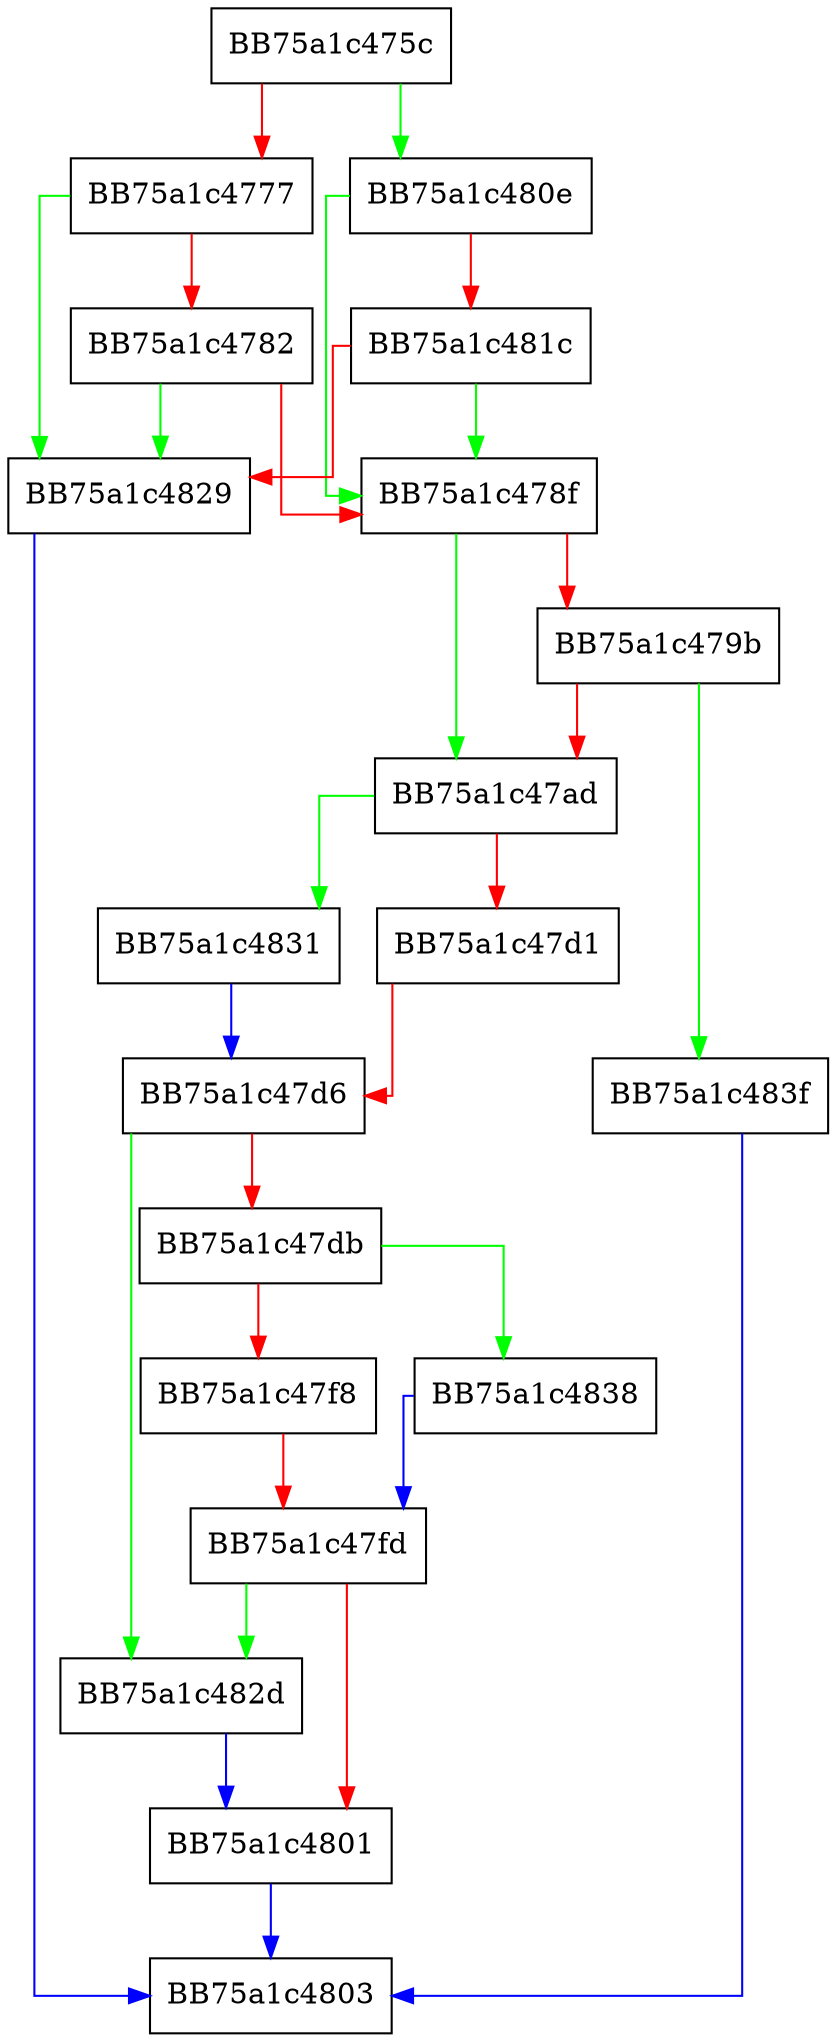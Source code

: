 digraph mmap_is_trusted_page {
  node [shape="box"];
  graph [splines=ortho];
  BB75a1c475c -> BB75a1c480e [color="green"];
  BB75a1c475c -> BB75a1c4777 [color="red"];
  BB75a1c4777 -> BB75a1c4829 [color="green"];
  BB75a1c4777 -> BB75a1c4782 [color="red"];
  BB75a1c4782 -> BB75a1c4829 [color="green"];
  BB75a1c4782 -> BB75a1c478f [color="red"];
  BB75a1c478f -> BB75a1c47ad [color="green"];
  BB75a1c478f -> BB75a1c479b [color="red"];
  BB75a1c479b -> BB75a1c483f [color="green"];
  BB75a1c479b -> BB75a1c47ad [color="red"];
  BB75a1c47ad -> BB75a1c4831 [color="green"];
  BB75a1c47ad -> BB75a1c47d1 [color="red"];
  BB75a1c47d1 -> BB75a1c47d6 [color="red"];
  BB75a1c47d6 -> BB75a1c482d [color="green"];
  BB75a1c47d6 -> BB75a1c47db [color="red"];
  BB75a1c47db -> BB75a1c4838 [color="green"];
  BB75a1c47db -> BB75a1c47f8 [color="red"];
  BB75a1c47f8 -> BB75a1c47fd [color="red"];
  BB75a1c47fd -> BB75a1c482d [color="green"];
  BB75a1c47fd -> BB75a1c4801 [color="red"];
  BB75a1c4801 -> BB75a1c4803 [color="blue"];
  BB75a1c480e -> BB75a1c478f [color="green"];
  BB75a1c480e -> BB75a1c481c [color="red"];
  BB75a1c481c -> BB75a1c478f [color="green"];
  BB75a1c481c -> BB75a1c4829 [color="red"];
  BB75a1c4829 -> BB75a1c4803 [color="blue"];
  BB75a1c482d -> BB75a1c4801 [color="blue"];
  BB75a1c4831 -> BB75a1c47d6 [color="blue"];
  BB75a1c4838 -> BB75a1c47fd [color="blue"];
  BB75a1c483f -> BB75a1c4803 [color="blue"];
}
